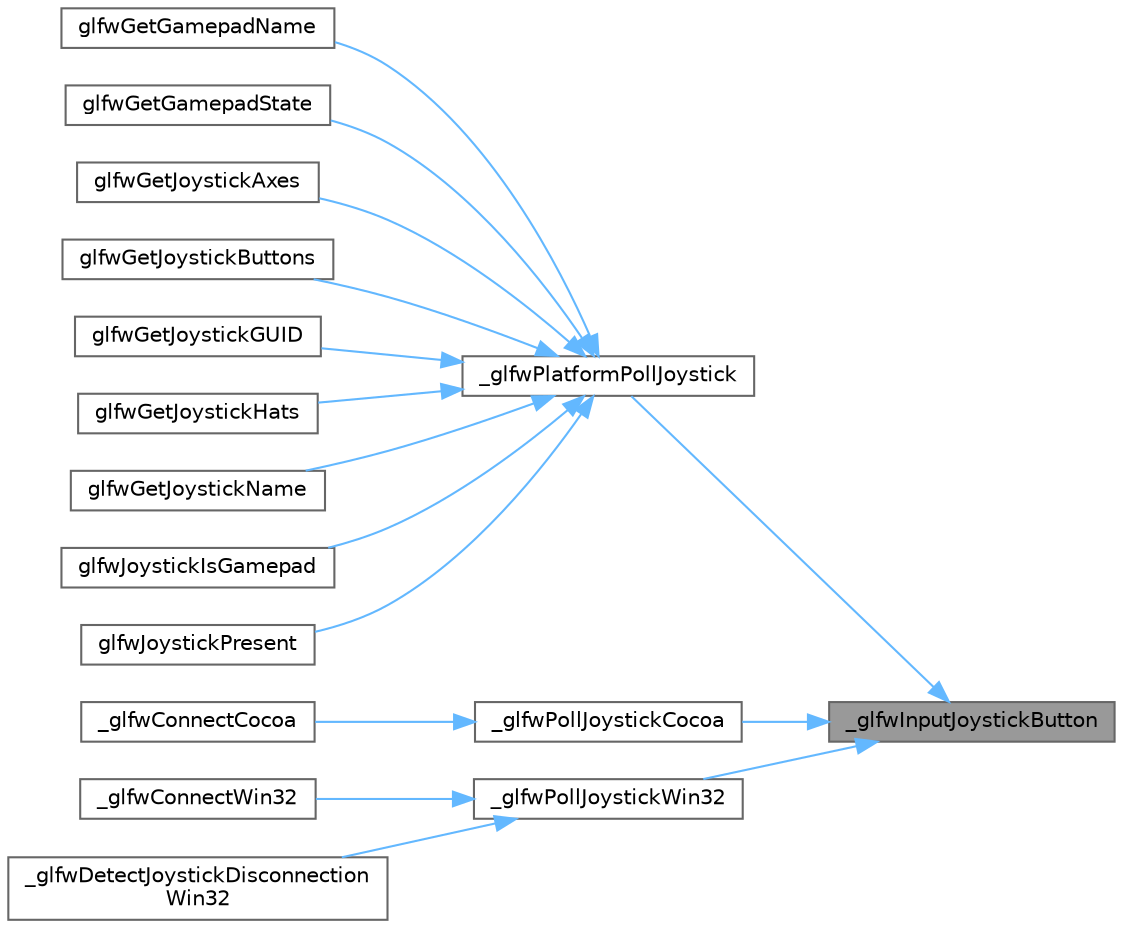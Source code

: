 digraph "_glfwInputJoystickButton"
{
 // LATEX_PDF_SIZE
  bgcolor="transparent";
  edge [fontname=Helvetica,fontsize=10,labelfontname=Helvetica,labelfontsize=10];
  node [fontname=Helvetica,fontsize=10,shape=box,height=0.2,width=0.4];
  rankdir="RL";
  Node1 [id="Node000001",label="_glfwInputJoystickButton",height=0.2,width=0.4,color="gray40", fillcolor="grey60", style="filled", fontcolor="black",tooltip=" "];
  Node1 -> Node2 [id="edge31_Node000001_Node000002",dir="back",color="steelblue1",style="solid",tooltip=" "];
  Node2 [id="Node000002",label="_glfwPlatformPollJoystick",height=0.2,width=0.4,color="grey40", fillcolor="white", style="filled",URL="$_classes_2lib_2raylib_2src_2external_2glfw_2src_2cocoa__joystick_8m.html#a07c7e99222e703fbd67b2c6045d6440f",tooltip=" "];
  Node2 -> Node3 [id="edge32_Node000002_Node000003",dir="back",color="steelblue1",style="solid",tooltip=" "];
  Node3 [id="Node000003",label="glfwGetGamepadName",height=0.2,width=0.4,color="grey40", fillcolor="white", style="filled",URL="$group__input.html#gab7a03c6ca8aa55a52b750d862d106ffe",tooltip="Returns the human-readable gamepad name for the specified joystick."];
  Node2 -> Node4 [id="edge33_Node000002_Node000004",dir="back",color="steelblue1",style="solid",tooltip=" "];
  Node4 [id="Node000004",label="glfwGetGamepadState",height=0.2,width=0.4,color="grey40", fillcolor="white", style="filled",URL="$group__input.html#ga6e138d3b0761546f5a12546f367501d6",tooltip="Retrieves the state of the specified joystick remapped as a gamepad."];
  Node2 -> Node5 [id="edge34_Node000002_Node000005",dir="back",color="steelblue1",style="solid",tooltip=" "];
  Node5 [id="Node000005",label="glfwGetJoystickAxes",height=0.2,width=0.4,color="grey40", fillcolor="white", style="filled",URL="$group__input.html#gacd46b9f8d9d12dc50e45d7fe0ad32b23",tooltip="Returns the values of all axes of the specified joystick."];
  Node2 -> Node6 [id="edge35_Node000002_Node000006",dir="back",color="steelblue1",style="solid",tooltip=" "];
  Node6 [id="Node000006",label="glfwGetJoystickButtons",height=0.2,width=0.4,color="grey40", fillcolor="white", style="filled",URL="$group__input.html#ga91cdcb462a3e17c647a55496eff7d0ee",tooltip="Returns the state of all buttons of the specified joystick."];
  Node2 -> Node7 [id="edge36_Node000002_Node000007",dir="back",color="steelblue1",style="solid",tooltip=" "];
  Node7 [id="Node000007",label="glfwGetJoystickGUID",height=0.2,width=0.4,color="grey40", fillcolor="white", style="filled",URL="$group__input.html#ga2c6a8b6e27cb8a8be7a0d020d9fd051c",tooltip="Returns the SDL compatible GUID of the specified joystick."];
  Node2 -> Node8 [id="edge37_Node000002_Node000008",dir="back",color="steelblue1",style="solid",tooltip=" "];
  Node8 [id="Node000008",label="glfwGetJoystickHats",height=0.2,width=0.4,color="grey40", fillcolor="white", style="filled",URL="$group__input.html#gaf0f00897c4d010af7bd1aea1f6193e6f",tooltip="Returns the state of all hats of the specified joystick."];
  Node2 -> Node9 [id="edge38_Node000002_Node000009",dir="back",color="steelblue1",style="solid",tooltip=" "];
  Node9 [id="Node000009",label="glfwGetJoystickName",height=0.2,width=0.4,color="grey40", fillcolor="white", style="filled",URL="$group__input.html#ga4b46e05195db3c2fc336cf69fc6c7128",tooltip="Returns the name of the specified joystick."];
  Node2 -> Node10 [id="edge39_Node000002_Node000010",dir="back",color="steelblue1",style="solid",tooltip=" "];
  Node10 [id="Node000010",label="glfwJoystickIsGamepad",height=0.2,width=0.4,color="grey40", fillcolor="white", style="filled",URL="$group__input.html#gac9720b6e5062a5fc5fc0bb4be6dc04a0",tooltip="Returns whether the specified joystick has a gamepad mapping."];
  Node2 -> Node11 [id="edge40_Node000002_Node000011",dir="back",color="steelblue1",style="solid",tooltip=" "];
  Node11 [id="Node000011",label="glfwJoystickPresent",height=0.2,width=0.4,color="grey40", fillcolor="white", style="filled",URL="$group__input.html#gacb1b7dfd79df673d48814c06fc436eff",tooltip="Returns whether the specified joystick is present."];
  Node1 -> Node12 [id="edge41_Node000001_Node000012",dir="back",color="steelblue1",style="solid",tooltip=" "];
  Node12 [id="Node000012",label="_glfwPollJoystickCocoa",height=0.2,width=0.4,color="grey40", fillcolor="white", style="filled",URL="$lib_2external_2glfw_2src_2cocoa__joystick_8m.html#aa45f4ad5ab0c90630b8b63f53c97db18",tooltip=" "];
  Node12 -> Node13 [id="edge42_Node000012_Node000013",dir="back",color="steelblue1",style="solid",tooltip=" "];
  Node13 [id="Node000013",label="_glfwConnectCocoa",height=0.2,width=0.4,color="grey40", fillcolor="white", style="filled",URL="$_classes_2lib_2external_2glfw_2src_2cocoa__init_8m.html#ae2c18e6b1b4087349db05fc416f94d77",tooltip=" "];
  Node1 -> Node14 [id="edge43_Node000001_Node000014",dir="back",color="steelblue1",style="solid",tooltip=" "];
  Node14 [id="Node000014",label="_glfwPollJoystickWin32",height=0.2,width=0.4,color="grey40", fillcolor="white", style="filled",URL="$_classes_2lib_2external_2glfw_2src_2win32__joystick_8c.html#a6a66658744a32f38f830f0061f277981",tooltip=" "];
  Node14 -> Node15 [id="edge44_Node000014_Node000015",dir="back",color="steelblue1",style="solid",tooltip=" "];
  Node15 [id="Node000015",label="_glfwConnectWin32",height=0.2,width=0.4,color="grey40", fillcolor="white", style="filled",URL="$_classes_2lib_2external_2glfw_2src_2win32__init_8c.html#a3c83872580850a72c3cde2861fdc229f",tooltip=" "];
  Node14 -> Node16 [id="edge45_Node000014_Node000016",dir="back",color="steelblue1",style="solid",tooltip=" "];
  Node16 [id="Node000016",label="_glfwDetectJoystickDisconnection\lWin32",height=0.2,width=0.4,color="grey40", fillcolor="white", style="filled",URL="$_classes_2lib_2external_2glfw_2src_2win32__joystick_8c.html#a0075ab897c58609717fddb588970c268",tooltip=" "];
}
